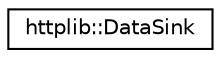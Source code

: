 digraph "Graphical Class Hierarchy"
{
 // LATEX_PDF_SIZE
  edge [fontname="Helvetica",fontsize="10",labelfontname="Helvetica",labelfontsize="10"];
  node [fontname="Helvetica",fontsize="10",shape=record];
  rankdir="LR";
  Node0 [label="httplib::DataSink",height=0.2,width=0.4,color="black", fillcolor="white", style="filled",URL="$classhttplib_1_1DataSink.html",tooltip=" "];
}
